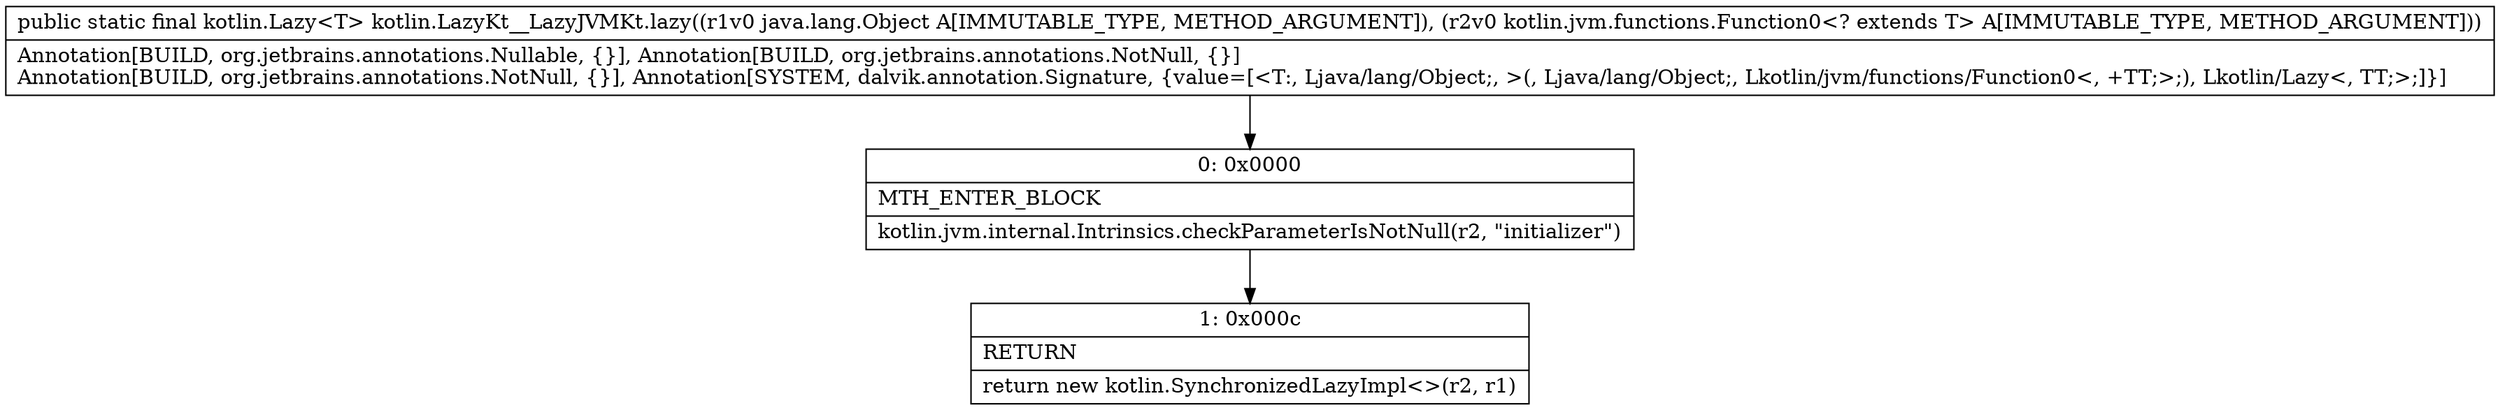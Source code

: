 digraph "CFG forkotlin.LazyKt__LazyJVMKt.lazy(Ljava\/lang\/Object;Lkotlin\/jvm\/functions\/Function0;)Lkotlin\/Lazy;" {
Node_0 [shape=record,label="{0\:\ 0x0000|MTH_ENTER_BLOCK\l|kotlin.jvm.internal.Intrinsics.checkParameterIsNotNull(r2, \"initializer\")\l}"];
Node_1 [shape=record,label="{1\:\ 0x000c|RETURN\l|return new kotlin.SynchronizedLazyImpl\<\>(r2, r1)\l}"];
MethodNode[shape=record,label="{public static final kotlin.Lazy\<T\> kotlin.LazyKt__LazyJVMKt.lazy((r1v0 java.lang.Object A[IMMUTABLE_TYPE, METHOD_ARGUMENT]), (r2v0 kotlin.jvm.functions.Function0\<? extends T\> A[IMMUTABLE_TYPE, METHOD_ARGUMENT]))  | Annotation[BUILD, org.jetbrains.annotations.Nullable, \{\}], Annotation[BUILD, org.jetbrains.annotations.NotNull, \{\}]\lAnnotation[BUILD, org.jetbrains.annotations.NotNull, \{\}], Annotation[SYSTEM, dalvik.annotation.Signature, \{value=[\<T:, Ljava\/lang\/Object;, \>(, Ljava\/lang\/Object;, Lkotlin\/jvm\/functions\/Function0\<, +TT;\>;), Lkotlin\/Lazy\<, TT;\>;]\}]\l}"];
MethodNode -> Node_0;
Node_0 -> Node_1;
}

